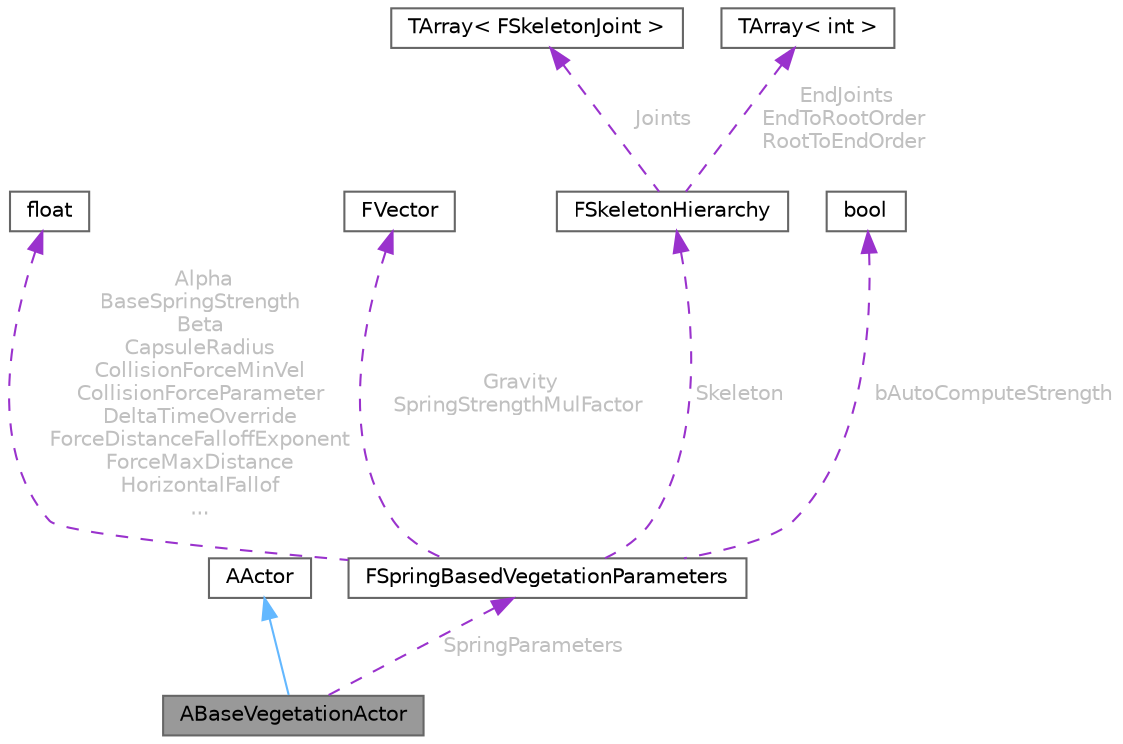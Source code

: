 digraph "ABaseVegetationActor"
{
 // INTERACTIVE_SVG=YES
 // LATEX_PDF_SIZE
  bgcolor="transparent";
  edge [fontname=Helvetica,fontsize=10,labelfontname=Helvetica,labelfontsize=10];
  node [fontname=Helvetica,fontsize=10,shape=box,height=0.2,width=0.4];
  Node1 [id="Node000001",label="ABaseVegetationActor",height=0.2,width=0.4,color="gray40", fillcolor="grey60", style="filled", fontcolor="black",tooltip=" "];
  Node2 -> Node1 [id="edge1_Node000001_Node000002",dir="back",color="steelblue1",style="solid",tooltip=" "];
  Node2 [id="Node000002",label="AActor",height=0.2,width=0.4,color="gray40", fillcolor="white", style="filled",URL="$d1/da4/classAActor.html",tooltip=" "];
  Node3 -> Node1 [id="edge2_Node000001_Node000003",dir="back",color="darkorchid3",style="dashed",tooltip=" ",label=" SpringParameters",fontcolor="grey" ];
  Node3 [id="Node000003",label="FSpringBasedVegetationParameters",height=0.2,width=0.4,color="gray40", fillcolor="white", style="filled",URL="$df/d87/structFSpringBasedVegetationParameters.html",tooltip=" "];
  Node4 -> Node3 [id="edge3_Node000003_Node000004",dir="back",color="darkorchid3",style="dashed",tooltip=" ",label=" Alpha\nBaseSpringStrength\nBeta\nCapsuleRadius\nCollisionForceMinVel\nCollisionForceParameter\nDeltaTimeOverride\nForceDistanceFalloffExponent\nForceMaxDistance\nHorizontalFallof\n...",fontcolor="grey" ];
  Node4 [id="Node000004",label="float",height=0.2,width=0.4,color="gray40", fillcolor="white", style="filled",tooltip=" "];
  Node5 -> Node3 [id="edge4_Node000003_Node000005",dir="back",color="darkorchid3",style="dashed",tooltip=" ",label=" Gravity\nSpringStrengthMulFactor",fontcolor="grey" ];
  Node5 [id="Node000005",label="FVector",height=0.2,width=0.4,color="gray40", fillcolor="white", style="filled",tooltip=" "];
  Node6 -> Node3 [id="edge5_Node000003_Node000006",dir="back",color="darkorchid3",style="dashed",tooltip=" ",label=" Skeleton",fontcolor="grey" ];
  Node6 [id="Node000006",label="FSkeletonHierarchy",height=0.2,width=0.4,color="gray40", fillcolor="white", style="filled",URL="$d4/dc5/structFSkeletonHierarchy.html",tooltip=" "];
  Node7 -> Node6 [id="edge6_Node000006_Node000007",dir="back",color="darkorchid3",style="dashed",tooltip=" ",label=" Joints",fontcolor="grey" ];
  Node7 [id="Node000007",label="TArray\< FSkeletonJoint \>",height=0.2,width=0.4,color="gray40", fillcolor="white", style="filled",tooltip=" "];
  Node8 -> Node6 [id="edge7_Node000006_Node000008",dir="back",color="darkorchid3",style="dashed",tooltip=" ",label=" EndJoints\nEndToRootOrder\nRootToEndOrder",fontcolor="grey" ];
  Node8 [id="Node000008",label="TArray\< int \>",height=0.2,width=0.4,color="gray40", fillcolor="white", style="filled",tooltip=" "];
  Node9 -> Node3 [id="edge8_Node000003_Node000009",dir="back",color="darkorchid3",style="dashed",tooltip=" ",label=" bAutoComputeStrength",fontcolor="grey" ];
  Node9 [id="Node000009",label="bool",height=0.2,width=0.4,color="gray40", fillcolor="white", style="filled",tooltip=" "];
}
